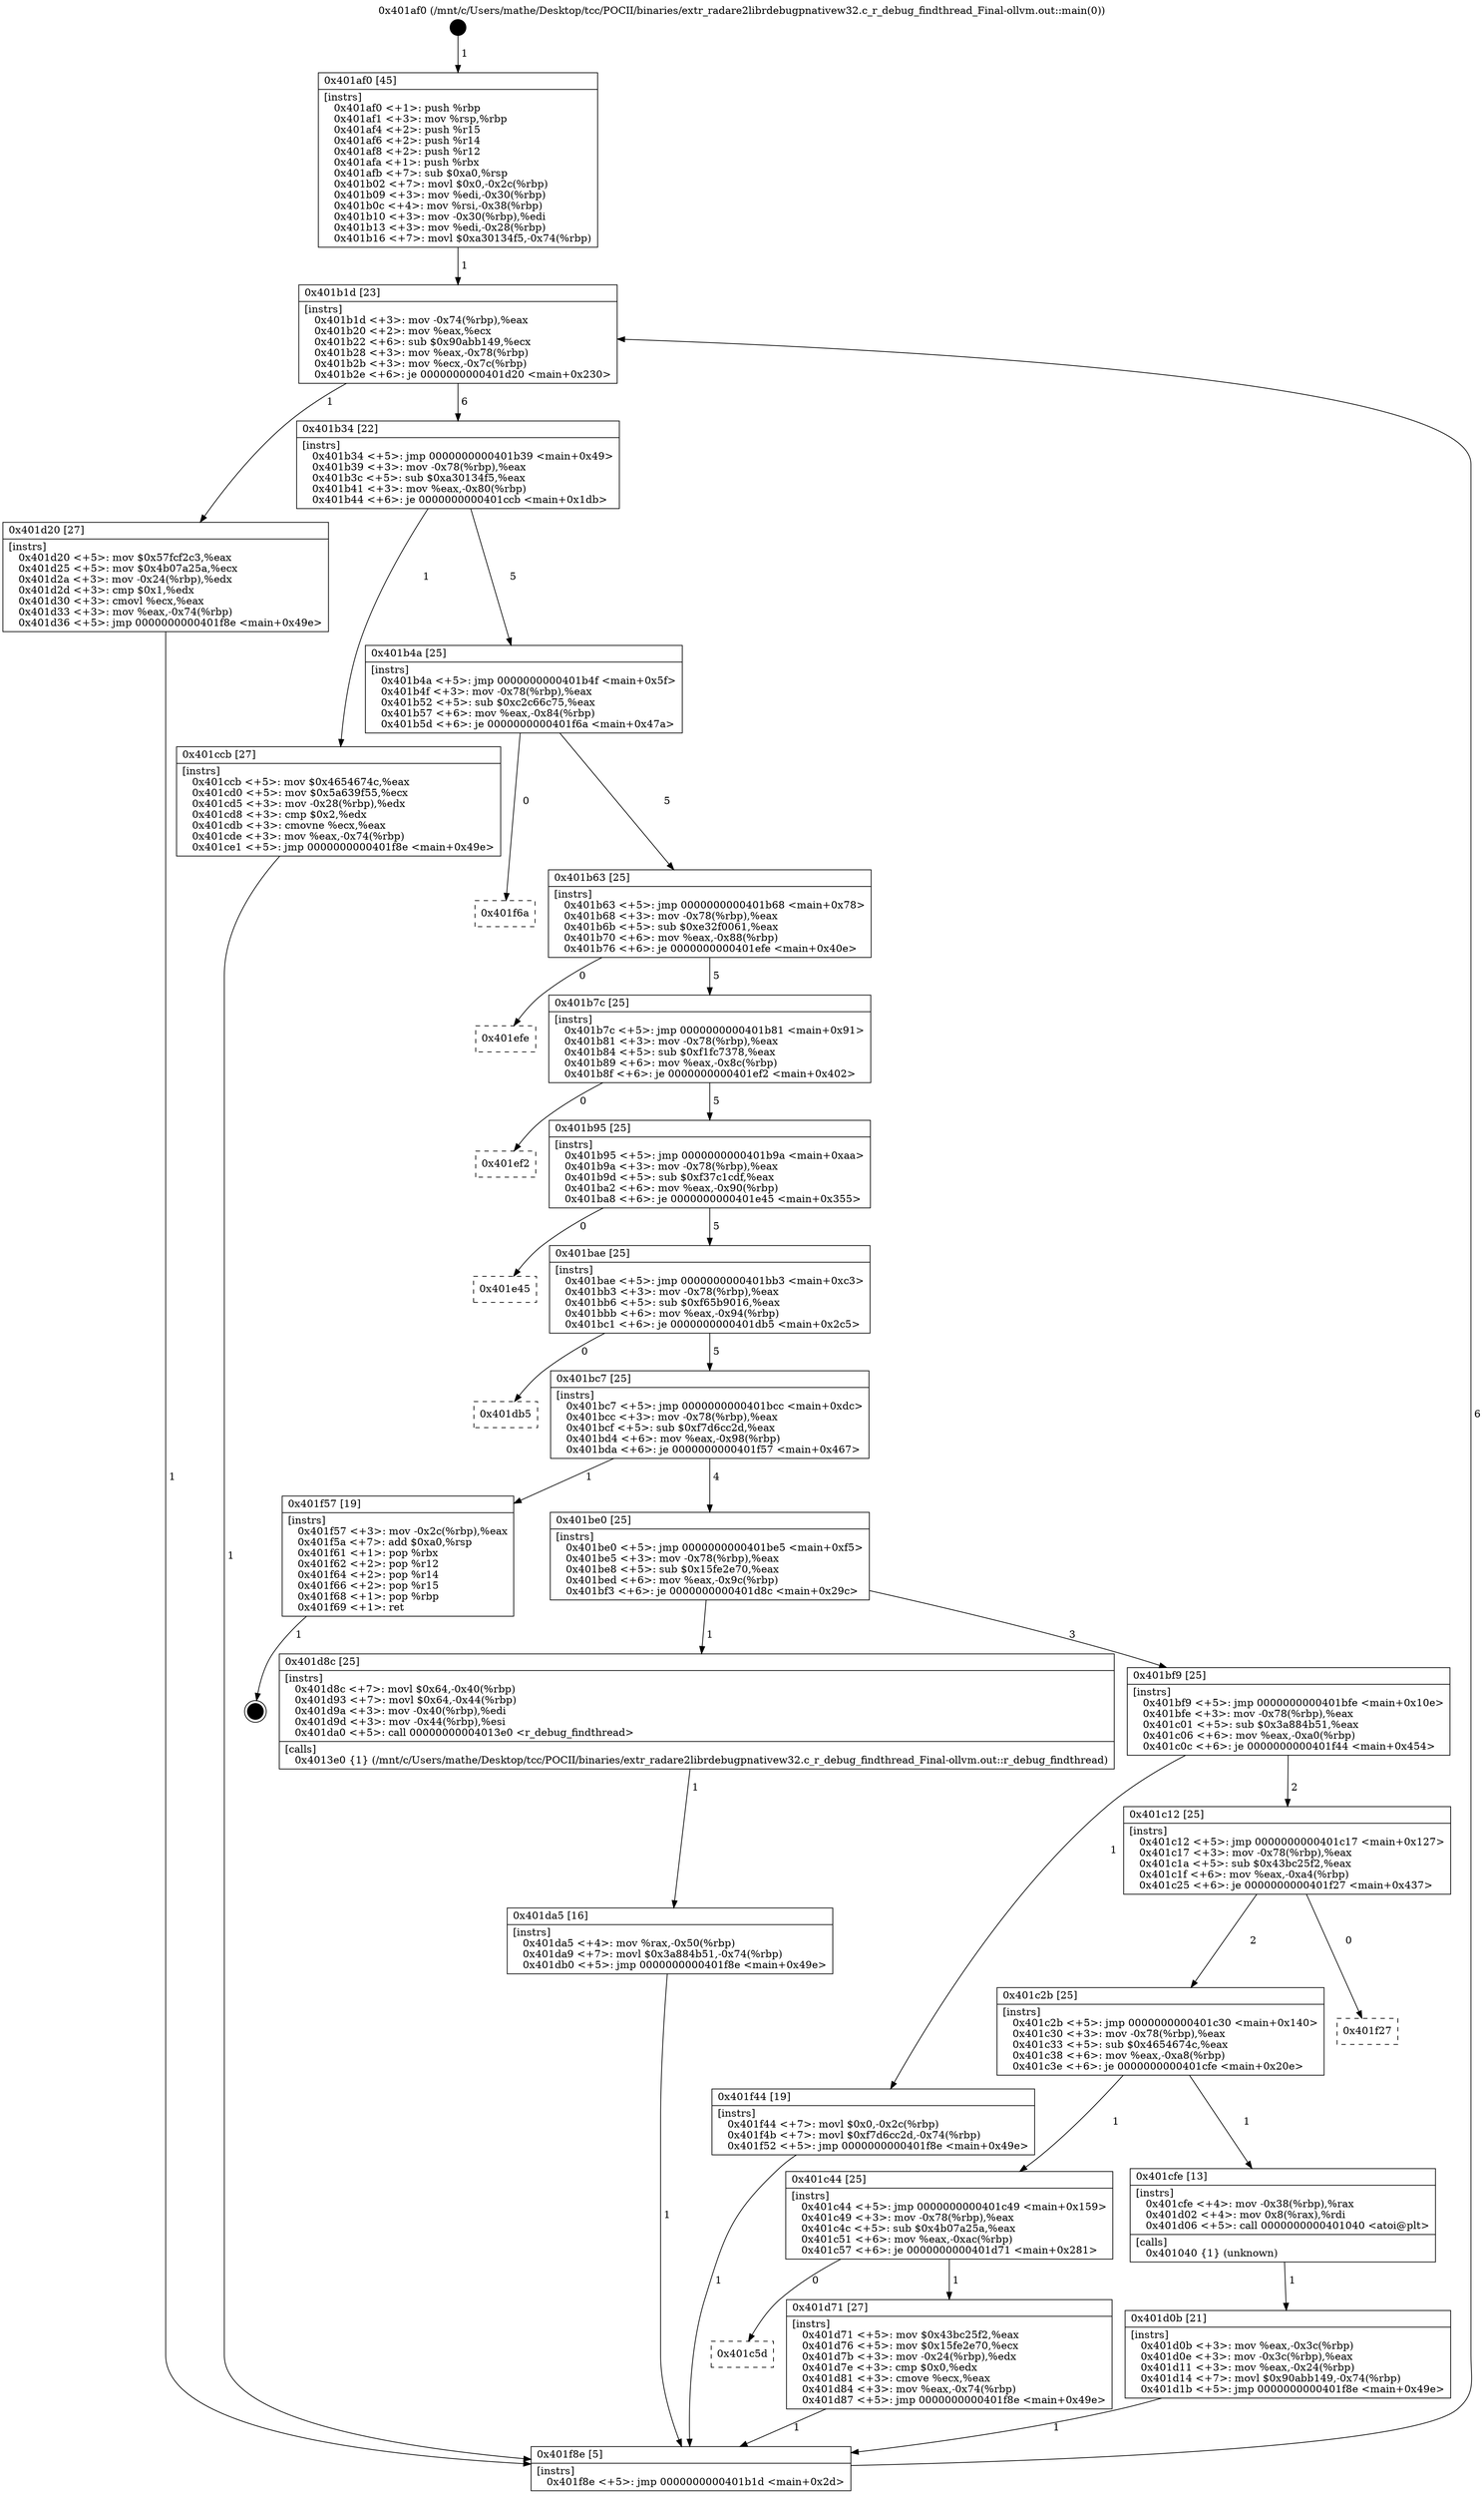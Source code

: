 digraph "0x401af0" {
  label = "0x401af0 (/mnt/c/Users/mathe/Desktop/tcc/POCII/binaries/extr_radare2librdebugpnativew32.c_r_debug_findthread_Final-ollvm.out::main(0))"
  labelloc = "t"
  node[shape=record]

  Entry [label="",width=0.3,height=0.3,shape=circle,fillcolor=black,style=filled]
  "0x401b1d" [label="{
     0x401b1d [23]\l
     | [instrs]\l
     &nbsp;&nbsp;0x401b1d \<+3\>: mov -0x74(%rbp),%eax\l
     &nbsp;&nbsp;0x401b20 \<+2\>: mov %eax,%ecx\l
     &nbsp;&nbsp;0x401b22 \<+6\>: sub $0x90abb149,%ecx\l
     &nbsp;&nbsp;0x401b28 \<+3\>: mov %eax,-0x78(%rbp)\l
     &nbsp;&nbsp;0x401b2b \<+3\>: mov %ecx,-0x7c(%rbp)\l
     &nbsp;&nbsp;0x401b2e \<+6\>: je 0000000000401d20 \<main+0x230\>\l
  }"]
  "0x401d20" [label="{
     0x401d20 [27]\l
     | [instrs]\l
     &nbsp;&nbsp;0x401d20 \<+5\>: mov $0x57fcf2c3,%eax\l
     &nbsp;&nbsp;0x401d25 \<+5\>: mov $0x4b07a25a,%ecx\l
     &nbsp;&nbsp;0x401d2a \<+3\>: mov -0x24(%rbp),%edx\l
     &nbsp;&nbsp;0x401d2d \<+3\>: cmp $0x1,%edx\l
     &nbsp;&nbsp;0x401d30 \<+3\>: cmovl %ecx,%eax\l
     &nbsp;&nbsp;0x401d33 \<+3\>: mov %eax,-0x74(%rbp)\l
     &nbsp;&nbsp;0x401d36 \<+5\>: jmp 0000000000401f8e \<main+0x49e\>\l
  }"]
  "0x401b34" [label="{
     0x401b34 [22]\l
     | [instrs]\l
     &nbsp;&nbsp;0x401b34 \<+5\>: jmp 0000000000401b39 \<main+0x49\>\l
     &nbsp;&nbsp;0x401b39 \<+3\>: mov -0x78(%rbp),%eax\l
     &nbsp;&nbsp;0x401b3c \<+5\>: sub $0xa30134f5,%eax\l
     &nbsp;&nbsp;0x401b41 \<+3\>: mov %eax,-0x80(%rbp)\l
     &nbsp;&nbsp;0x401b44 \<+6\>: je 0000000000401ccb \<main+0x1db\>\l
  }"]
  Exit [label="",width=0.3,height=0.3,shape=circle,fillcolor=black,style=filled,peripheries=2]
  "0x401ccb" [label="{
     0x401ccb [27]\l
     | [instrs]\l
     &nbsp;&nbsp;0x401ccb \<+5\>: mov $0x4654674c,%eax\l
     &nbsp;&nbsp;0x401cd0 \<+5\>: mov $0x5a639f55,%ecx\l
     &nbsp;&nbsp;0x401cd5 \<+3\>: mov -0x28(%rbp),%edx\l
     &nbsp;&nbsp;0x401cd8 \<+3\>: cmp $0x2,%edx\l
     &nbsp;&nbsp;0x401cdb \<+3\>: cmovne %ecx,%eax\l
     &nbsp;&nbsp;0x401cde \<+3\>: mov %eax,-0x74(%rbp)\l
     &nbsp;&nbsp;0x401ce1 \<+5\>: jmp 0000000000401f8e \<main+0x49e\>\l
  }"]
  "0x401b4a" [label="{
     0x401b4a [25]\l
     | [instrs]\l
     &nbsp;&nbsp;0x401b4a \<+5\>: jmp 0000000000401b4f \<main+0x5f\>\l
     &nbsp;&nbsp;0x401b4f \<+3\>: mov -0x78(%rbp),%eax\l
     &nbsp;&nbsp;0x401b52 \<+5\>: sub $0xc2c66c75,%eax\l
     &nbsp;&nbsp;0x401b57 \<+6\>: mov %eax,-0x84(%rbp)\l
     &nbsp;&nbsp;0x401b5d \<+6\>: je 0000000000401f6a \<main+0x47a\>\l
  }"]
  "0x401f8e" [label="{
     0x401f8e [5]\l
     | [instrs]\l
     &nbsp;&nbsp;0x401f8e \<+5\>: jmp 0000000000401b1d \<main+0x2d\>\l
  }"]
  "0x401af0" [label="{
     0x401af0 [45]\l
     | [instrs]\l
     &nbsp;&nbsp;0x401af0 \<+1\>: push %rbp\l
     &nbsp;&nbsp;0x401af1 \<+3\>: mov %rsp,%rbp\l
     &nbsp;&nbsp;0x401af4 \<+2\>: push %r15\l
     &nbsp;&nbsp;0x401af6 \<+2\>: push %r14\l
     &nbsp;&nbsp;0x401af8 \<+2\>: push %r12\l
     &nbsp;&nbsp;0x401afa \<+1\>: push %rbx\l
     &nbsp;&nbsp;0x401afb \<+7\>: sub $0xa0,%rsp\l
     &nbsp;&nbsp;0x401b02 \<+7\>: movl $0x0,-0x2c(%rbp)\l
     &nbsp;&nbsp;0x401b09 \<+3\>: mov %edi,-0x30(%rbp)\l
     &nbsp;&nbsp;0x401b0c \<+4\>: mov %rsi,-0x38(%rbp)\l
     &nbsp;&nbsp;0x401b10 \<+3\>: mov -0x30(%rbp),%edi\l
     &nbsp;&nbsp;0x401b13 \<+3\>: mov %edi,-0x28(%rbp)\l
     &nbsp;&nbsp;0x401b16 \<+7\>: movl $0xa30134f5,-0x74(%rbp)\l
  }"]
  "0x401da5" [label="{
     0x401da5 [16]\l
     | [instrs]\l
     &nbsp;&nbsp;0x401da5 \<+4\>: mov %rax,-0x50(%rbp)\l
     &nbsp;&nbsp;0x401da9 \<+7\>: movl $0x3a884b51,-0x74(%rbp)\l
     &nbsp;&nbsp;0x401db0 \<+5\>: jmp 0000000000401f8e \<main+0x49e\>\l
  }"]
  "0x401f6a" [label="{
     0x401f6a\l
  }", style=dashed]
  "0x401b63" [label="{
     0x401b63 [25]\l
     | [instrs]\l
     &nbsp;&nbsp;0x401b63 \<+5\>: jmp 0000000000401b68 \<main+0x78\>\l
     &nbsp;&nbsp;0x401b68 \<+3\>: mov -0x78(%rbp),%eax\l
     &nbsp;&nbsp;0x401b6b \<+5\>: sub $0xe32f0061,%eax\l
     &nbsp;&nbsp;0x401b70 \<+6\>: mov %eax,-0x88(%rbp)\l
     &nbsp;&nbsp;0x401b76 \<+6\>: je 0000000000401efe \<main+0x40e\>\l
  }"]
  "0x401c5d" [label="{
     0x401c5d\l
  }", style=dashed]
  "0x401efe" [label="{
     0x401efe\l
  }", style=dashed]
  "0x401b7c" [label="{
     0x401b7c [25]\l
     | [instrs]\l
     &nbsp;&nbsp;0x401b7c \<+5\>: jmp 0000000000401b81 \<main+0x91\>\l
     &nbsp;&nbsp;0x401b81 \<+3\>: mov -0x78(%rbp),%eax\l
     &nbsp;&nbsp;0x401b84 \<+5\>: sub $0xf1fc7378,%eax\l
     &nbsp;&nbsp;0x401b89 \<+6\>: mov %eax,-0x8c(%rbp)\l
     &nbsp;&nbsp;0x401b8f \<+6\>: je 0000000000401ef2 \<main+0x402\>\l
  }"]
  "0x401d71" [label="{
     0x401d71 [27]\l
     | [instrs]\l
     &nbsp;&nbsp;0x401d71 \<+5\>: mov $0x43bc25f2,%eax\l
     &nbsp;&nbsp;0x401d76 \<+5\>: mov $0x15fe2e70,%ecx\l
     &nbsp;&nbsp;0x401d7b \<+3\>: mov -0x24(%rbp),%edx\l
     &nbsp;&nbsp;0x401d7e \<+3\>: cmp $0x0,%edx\l
     &nbsp;&nbsp;0x401d81 \<+3\>: cmove %ecx,%eax\l
     &nbsp;&nbsp;0x401d84 \<+3\>: mov %eax,-0x74(%rbp)\l
     &nbsp;&nbsp;0x401d87 \<+5\>: jmp 0000000000401f8e \<main+0x49e\>\l
  }"]
  "0x401ef2" [label="{
     0x401ef2\l
  }", style=dashed]
  "0x401b95" [label="{
     0x401b95 [25]\l
     | [instrs]\l
     &nbsp;&nbsp;0x401b95 \<+5\>: jmp 0000000000401b9a \<main+0xaa\>\l
     &nbsp;&nbsp;0x401b9a \<+3\>: mov -0x78(%rbp),%eax\l
     &nbsp;&nbsp;0x401b9d \<+5\>: sub $0xf37c1cdf,%eax\l
     &nbsp;&nbsp;0x401ba2 \<+6\>: mov %eax,-0x90(%rbp)\l
     &nbsp;&nbsp;0x401ba8 \<+6\>: je 0000000000401e45 \<main+0x355\>\l
  }"]
  "0x401d0b" [label="{
     0x401d0b [21]\l
     | [instrs]\l
     &nbsp;&nbsp;0x401d0b \<+3\>: mov %eax,-0x3c(%rbp)\l
     &nbsp;&nbsp;0x401d0e \<+3\>: mov -0x3c(%rbp),%eax\l
     &nbsp;&nbsp;0x401d11 \<+3\>: mov %eax,-0x24(%rbp)\l
     &nbsp;&nbsp;0x401d14 \<+7\>: movl $0x90abb149,-0x74(%rbp)\l
     &nbsp;&nbsp;0x401d1b \<+5\>: jmp 0000000000401f8e \<main+0x49e\>\l
  }"]
  "0x401e45" [label="{
     0x401e45\l
  }", style=dashed]
  "0x401bae" [label="{
     0x401bae [25]\l
     | [instrs]\l
     &nbsp;&nbsp;0x401bae \<+5\>: jmp 0000000000401bb3 \<main+0xc3\>\l
     &nbsp;&nbsp;0x401bb3 \<+3\>: mov -0x78(%rbp),%eax\l
     &nbsp;&nbsp;0x401bb6 \<+5\>: sub $0xf65b9016,%eax\l
     &nbsp;&nbsp;0x401bbb \<+6\>: mov %eax,-0x94(%rbp)\l
     &nbsp;&nbsp;0x401bc1 \<+6\>: je 0000000000401db5 \<main+0x2c5\>\l
  }"]
  "0x401c44" [label="{
     0x401c44 [25]\l
     | [instrs]\l
     &nbsp;&nbsp;0x401c44 \<+5\>: jmp 0000000000401c49 \<main+0x159\>\l
     &nbsp;&nbsp;0x401c49 \<+3\>: mov -0x78(%rbp),%eax\l
     &nbsp;&nbsp;0x401c4c \<+5\>: sub $0x4b07a25a,%eax\l
     &nbsp;&nbsp;0x401c51 \<+6\>: mov %eax,-0xac(%rbp)\l
     &nbsp;&nbsp;0x401c57 \<+6\>: je 0000000000401d71 \<main+0x281\>\l
  }"]
  "0x401db5" [label="{
     0x401db5\l
  }", style=dashed]
  "0x401bc7" [label="{
     0x401bc7 [25]\l
     | [instrs]\l
     &nbsp;&nbsp;0x401bc7 \<+5\>: jmp 0000000000401bcc \<main+0xdc\>\l
     &nbsp;&nbsp;0x401bcc \<+3\>: mov -0x78(%rbp),%eax\l
     &nbsp;&nbsp;0x401bcf \<+5\>: sub $0xf7d6cc2d,%eax\l
     &nbsp;&nbsp;0x401bd4 \<+6\>: mov %eax,-0x98(%rbp)\l
     &nbsp;&nbsp;0x401bda \<+6\>: je 0000000000401f57 \<main+0x467\>\l
  }"]
  "0x401cfe" [label="{
     0x401cfe [13]\l
     | [instrs]\l
     &nbsp;&nbsp;0x401cfe \<+4\>: mov -0x38(%rbp),%rax\l
     &nbsp;&nbsp;0x401d02 \<+4\>: mov 0x8(%rax),%rdi\l
     &nbsp;&nbsp;0x401d06 \<+5\>: call 0000000000401040 \<atoi@plt\>\l
     | [calls]\l
     &nbsp;&nbsp;0x401040 \{1\} (unknown)\l
  }"]
  "0x401f57" [label="{
     0x401f57 [19]\l
     | [instrs]\l
     &nbsp;&nbsp;0x401f57 \<+3\>: mov -0x2c(%rbp),%eax\l
     &nbsp;&nbsp;0x401f5a \<+7\>: add $0xa0,%rsp\l
     &nbsp;&nbsp;0x401f61 \<+1\>: pop %rbx\l
     &nbsp;&nbsp;0x401f62 \<+2\>: pop %r12\l
     &nbsp;&nbsp;0x401f64 \<+2\>: pop %r14\l
     &nbsp;&nbsp;0x401f66 \<+2\>: pop %r15\l
     &nbsp;&nbsp;0x401f68 \<+1\>: pop %rbp\l
     &nbsp;&nbsp;0x401f69 \<+1\>: ret\l
  }"]
  "0x401be0" [label="{
     0x401be0 [25]\l
     | [instrs]\l
     &nbsp;&nbsp;0x401be0 \<+5\>: jmp 0000000000401be5 \<main+0xf5\>\l
     &nbsp;&nbsp;0x401be5 \<+3\>: mov -0x78(%rbp),%eax\l
     &nbsp;&nbsp;0x401be8 \<+5\>: sub $0x15fe2e70,%eax\l
     &nbsp;&nbsp;0x401bed \<+6\>: mov %eax,-0x9c(%rbp)\l
     &nbsp;&nbsp;0x401bf3 \<+6\>: je 0000000000401d8c \<main+0x29c\>\l
  }"]
  "0x401c2b" [label="{
     0x401c2b [25]\l
     | [instrs]\l
     &nbsp;&nbsp;0x401c2b \<+5\>: jmp 0000000000401c30 \<main+0x140\>\l
     &nbsp;&nbsp;0x401c30 \<+3\>: mov -0x78(%rbp),%eax\l
     &nbsp;&nbsp;0x401c33 \<+5\>: sub $0x4654674c,%eax\l
     &nbsp;&nbsp;0x401c38 \<+6\>: mov %eax,-0xa8(%rbp)\l
     &nbsp;&nbsp;0x401c3e \<+6\>: je 0000000000401cfe \<main+0x20e\>\l
  }"]
  "0x401d8c" [label="{
     0x401d8c [25]\l
     | [instrs]\l
     &nbsp;&nbsp;0x401d8c \<+7\>: movl $0x64,-0x40(%rbp)\l
     &nbsp;&nbsp;0x401d93 \<+7\>: movl $0x64,-0x44(%rbp)\l
     &nbsp;&nbsp;0x401d9a \<+3\>: mov -0x40(%rbp),%edi\l
     &nbsp;&nbsp;0x401d9d \<+3\>: mov -0x44(%rbp),%esi\l
     &nbsp;&nbsp;0x401da0 \<+5\>: call 00000000004013e0 \<r_debug_findthread\>\l
     | [calls]\l
     &nbsp;&nbsp;0x4013e0 \{1\} (/mnt/c/Users/mathe/Desktop/tcc/POCII/binaries/extr_radare2librdebugpnativew32.c_r_debug_findthread_Final-ollvm.out::r_debug_findthread)\l
  }"]
  "0x401bf9" [label="{
     0x401bf9 [25]\l
     | [instrs]\l
     &nbsp;&nbsp;0x401bf9 \<+5\>: jmp 0000000000401bfe \<main+0x10e\>\l
     &nbsp;&nbsp;0x401bfe \<+3\>: mov -0x78(%rbp),%eax\l
     &nbsp;&nbsp;0x401c01 \<+5\>: sub $0x3a884b51,%eax\l
     &nbsp;&nbsp;0x401c06 \<+6\>: mov %eax,-0xa0(%rbp)\l
     &nbsp;&nbsp;0x401c0c \<+6\>: je 0000000000401f44 \<main+0x454\>\l
  }"]
  "0x401f27" [label="{
     0x401f27\l
  }", style=dashed]
  "0x401f44" [label="{
     0x401f44 [19]\l
     | [instrs]\l
     &nbsp;&nbsp;0x401f44 \<+7\>: movl $0x0,-0x2c(%rbp)\l
     &nbsp;&nbsp;0x401f4b \<+7\>: movl $0xf7d6cc2d,-0x74(%rbp)\l
     &nbsp;&nbsp;0x401f52 \<+5\>: jmp 0000000000401f8e \<main+0x49e\>\l
  }"]
  "0x401c12" [label="{
     0x401c12 [25]\l
     | [instrs]\l
     &nbsp;&nbsp;0x401c12 \<+5\>: jmp 0000000000401c17 \<main+0x127\>\l
     &nbsp;&nbsp;0x401c17 \<+3\>: mov -0x78(%rbp),%eax\l
     &nbsp;&nbsp;0x401c1a \<+5\>: sub $0x43bc25f2,%eax\l
     &nbsp;&nbsp;0x401c1f \<+6\>: mov %eax,-0xa4(%rbp)\l
     &nbsp;&nbsp;0x401c25 \<+6\>: je 0000000000401f27 \<main+0x437\>\l
  }"]
  Entry -> "0x401af0" [label=" 1"]
  "0x401b1d" -> "0x401d20" [label=" 1"]
  "0x401b1d" -> "0x401b34" [label=" 6"]
  "0x401f57" -> Exit [label=" 1"]
  "0x401b34" -> "0x401ccb" [label=" 1"]
  "0x401b34" -> "0x401b4a" [label=" 5"]
  "0x401ccb" -> "0x401f8e" [label=" 1"]
  "0x401af0" -> "0x401b1d" [label=" 1"]
  "0x401f8e" -> "0x401b1d" [label=" 6"]
  "0x401f44" -> "0x401f8e" [label=" 1"]
  "0x401b4a" -> "0x401f6a" [label=" 0"]
  "0x401b4a" -> "0x401b63" [label=" 5"]
  "0x401da5" -> "0x401f8e" [label=" 1"]
  "0x401b63" -> "0x401efe" [label=" 0"]
  "0x401b63" -> "0x401b7c" [label=" 5"]
  "0x401d8c" -> "0x401da5" [label=" 1"]
  "0x401b7c" -> "0x401ef2" [label=" 0"]
  "0x401b7c" -> "0x401b95" [label=" 5"]
  "0x401d71" -> "0x401f8e" [label=" 1"]
  "0x401b95" -> "0x401e45" [label=" 0"]
  "0x401b95" -> "0x401bae" [label=" 5"]
  "0x401c44" -> "0x401d71" [label=" 1"]
  "0x401bae" -> "0x401db5" [label=" 0"]
  "0x401bae" -> "0x401bc7" [label=" 5"]
  "0x401c44" -> "0x401c5d" [label=" 0"]
  "0x401bc7" -> "0x401f57" [label=" 1"]
  "0x401bc7" -> "0x401be0" [label=" 4"]
  "0x401d20" -> "0x401f8e" [label=" 1"]
  "0x401be0" -> "0x401d8c" [label=" 1"]
  "0x401be0" -> "0x401bf9" [label=" 3"]
  "0x401cfe" -> "0x401d0b" [label=" 1"]
  "0x401bf9" -> "0x401f44" [label=" 1"]
  "0x401bf9" -> "0x401c12" [label=" 2"]
  "0x401c2b" -> "0x401c44" [label=" 1"]
  "0x401c12" -> "0x401f27" [label=" 0"]
  "0x401c12" -> "0x401c2b" [label=" 2"]
  "0x401d0b" -> "0x401f8e" [label=" 1"]
  "0x401c2b" -> "0x401cfe" [label=" 1"]
}
